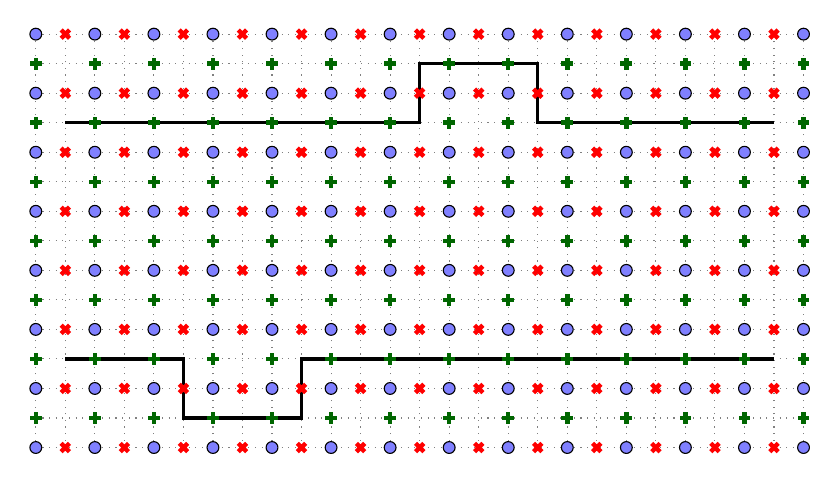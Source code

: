 \begin{tikzpicture}[ media/.style={font={\footnotesize\sffamily}},scale=1.5]

%\draw[->,>=stealth',semithick,blue] (-0.25,0)node[left]{0.0}--(6.25,0) node[right]{$x$};

%\draw[->,>=stealth',semithick,blue] (0,-0.25)node[below]{$0.0$}--(0,3.25) node[above]{$y$};
\draw[step=0.25,gray,dotted,thin](-0.25,-0.25) grid(6.25,3.25);
%\draw[step=0.5,gray,thin](-0.25,-0.25) grid(6.25,3.25);
\draw[very thick](0,0.5)--(1,0.5)--(1,0)--(2,0)--(2,0.5)--(6,0.5);
\draw[very thick](6,2.5)--(4,2.5)--(4,2.5)--(4,3)--(3,3)--(3,2.5)--(3,2.5)--(0,2.5); 

\foreach \x in {-0.25,0.25,...,6.25} {
      \foreach \y in {-0.25,0.25,...,3.25} {
              \draw[fill=blue!50] (\x,\y) circle(0.05);
       }
}

\foreach \x in {-0.25,0.25,...,6.25} {
      \foreach \y in {0,0.5,...,3.25} {
              \draw[ultra thick,green!40!black] (\x,\y) --++(0:0.05)  (\x,\y) --++(0:-0.05)  (\x,\y) --++(90:0.05)  (\x,\y) --++(-90:0.05);
       }
}

\foreach \x in {0,0.5,...,6.25} {
      \foreach \y in {-0.25,0.25,...,3.25} {
              \draw[red,ultra thick] (\x,\y) --++(45:0.05)  (\x,\y) --++(-45:0.05)  (\x,\y) --++(135:0.05)  (\x,\y) --++(-135:0.05);
       }
}

\end{tikzpicture}
